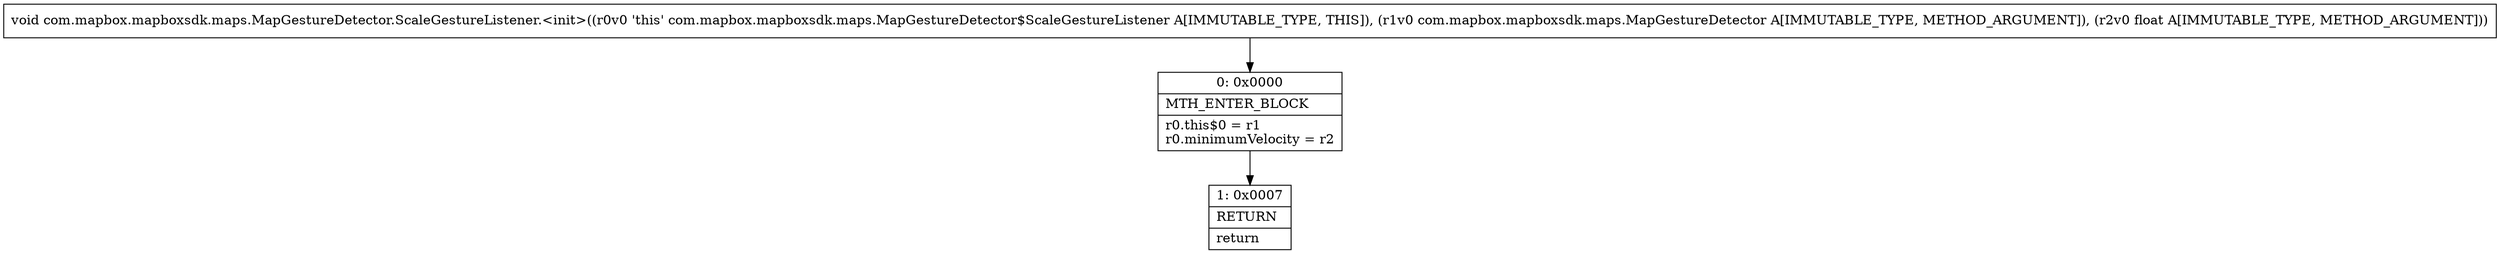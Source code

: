 digraph "CFG forcom.mapbox.mapboxsdk.maps.MapGestureDetector.ScaleGestureListener.\<init\>(Lcom\/mapbox\/mapboxsdk\/maps\/MapGestureDetector;F)V" {
Node_0 [shape=record,label="{0\:\ 0x0000|MTH_ENTER_BLOCK\l|r0.this$0 = r1\lr0.minimumVelocity = r2\l}"];
Node_1 [shape=record,label="{1\:\ 0x0007|RETURN\l|return\l}"];
MethodNode[shape=record,label="{void com.mapbox.mapboxsdk.maps.MapGestureDetector.ScaleGestureListener.\<init\>((r0v0 'this' com.mapbox.mapboxsdk.maps.MapGestureDetector$ScaleGestureListener A[IMMUTABLE_TYPE, THIS]), (r1v0 com.mapbox.mapboxsdk.maps.MapGestureDetector A[IMMUTABLE_TYPE, METHOD_ARGUMENT]), (r2v0 float A[IMMUTABLE_TYPE, METHOD_ARGUMENT])) }"];
MethodNode -> Node_0;
Node_0 -> Node_1;
}

